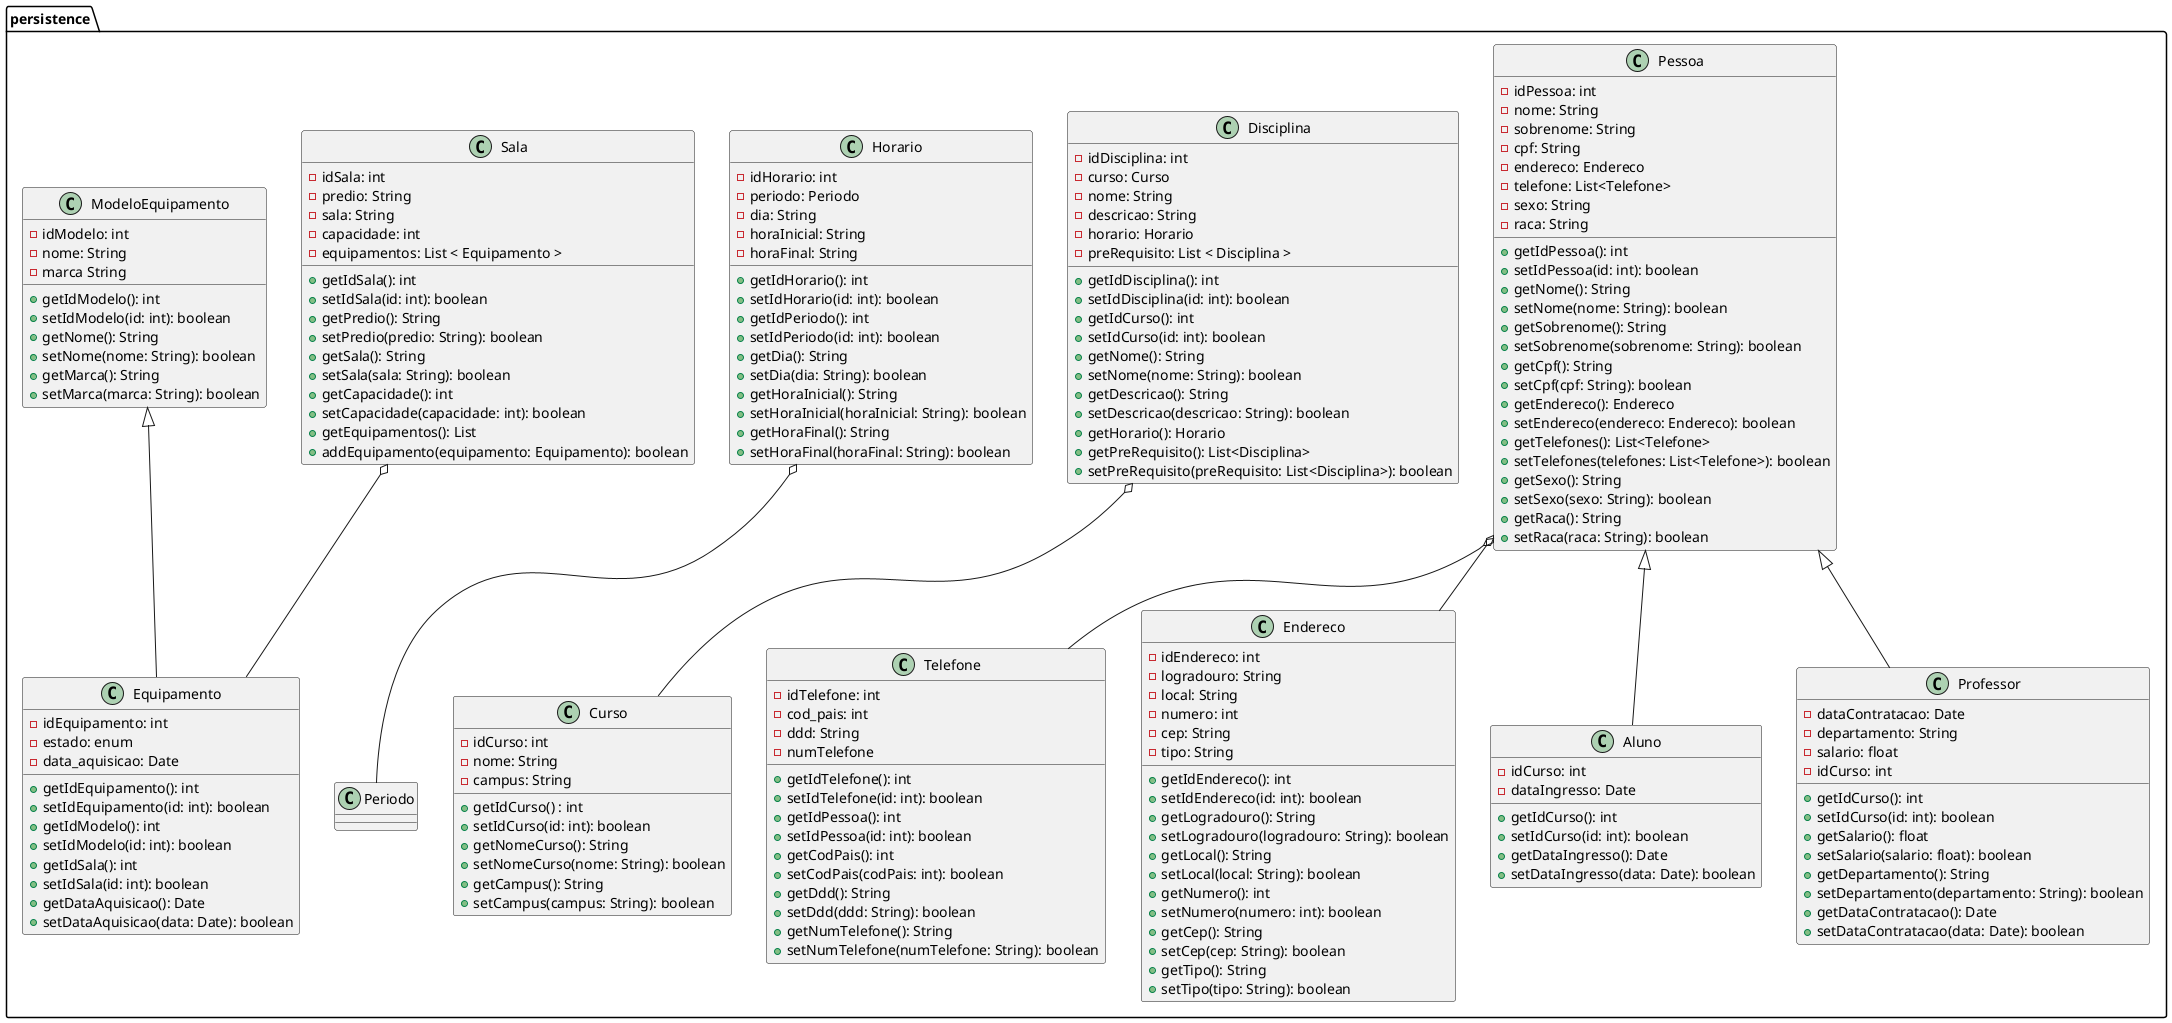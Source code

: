 @startuml trabalho_engenharia_persistence

package "persistence" {
    Pessoa o-- Telefone
    Pessoa o-- Endereco
    class Pessoa {
        - idPessoa: int
        - nome: String
        - sobrenome: String
        - cpf: String
        - endereco: Endereco
        - telefone: List<Telefone>
        - sexo: String
        - raca: String

        + getIdPessoa(): int
        + setIdPessoa(id: int): boolean
        + getNome(): String
        + setNome(nome: String): boolean
        + getSobrenome(): String
        + setSobrenome(sobrenome: String): boolean
        + getCpf(): String
        + setCpf(cpf: String): boolean
        + getEndereco(): Endereco
        + setEndereco(endereco: Endereco): boolean
        + getTelefones(): List<Telefone>
        + setTelefones(telefones: List<Telefone>): boolean
        + getSexo(): String
        + setSexo(sexo: String): boolean
        + getRaca(): String
        + setRaca(raca: String): boolean
    }

    Pessoa <|-- Aluno
    class Aluno {
        - idCurso: int
        - dataIngresso: Date

        + getIdCurso(): int
        + setIdCurso(id: int): boolean
        + getDataIngresso(): Date
        + setDataIngresso(data: Date): boolean
    }

    Pessoa <|-- Professor
    class Professor {
        - dataContratacao: Date
        - departamento: String
        - salario: float
        - idCurso: int

        + getIdCurso(): int
        + setIdCurso(id: int): boolean
        + getSalario(): float
        + setSalario(salario: float): boolean
        + getDepartamento(): String
        + setDepartamento(departamento: String): boolean
        + getDataContratacao(): Date
        + setDataContratacao(data: Date): boolean
    }

    class Endereco {
        - idEndereco: int
        - logradouro: String
        - local: String
        - numero: int
        - cep: String
        - tipo: String

        + getIdEndereco(): int
        + setIdEndereco(id: int): boolean
        + getLogradouro(): String
        + setLogradouro(logradouro: String): boolean
        + getLocal(): String
        + setLocal(local: String): boolean
        + getNumero(): int
        + setNumero(numero: int): boolean
        + getCep(): String
        + setCep(cep: String): boolean
        + getTipo(): String
        + setTipo(tipo: String): boolean
    }

    class Telefone {
        - idTelefone: int
        - cod_pais: int
        - ddd: String
        - numTelefone

        + getIdTelefone(): int
        + setIdTelefone(id: int): boolean
        + getIdPessoa(): int
        + setIdPessoa(id: int): boolean
        + getCodPais(): int
        + setCodPais(codPais: int): boolean
        + getDdd(): String
        + setDdd(ddd: String): boolean
        + getNumTelefone(): String
        + setNumTelefone(numTelefone: String): boolean
    }
    class Curso{
        - idCurso: int
        - nome: String
        - campus: String

        + getIdCurso() : int
        + setIdCurso(id: int): boolean
        + getNomeCurso(): String
        + setNomeCurso(nome: String): boolean
        + getCampus(): String
        + setCampus(campus: String): boolean

    }

    Disciplina o-- Curso
    class Disciplina {
        - idDisciplina: int
        - curso: Curso
        - nome: String
        - descricao: String
        - horario: Horario
        - preRequisito: List < Disciplina >

        + getIdDisciplina(): int
        + setIdDisciplina(id: int): boolean
        + getIdCurso(): int
        + setIdCurso(id: int): boolean
        + getNome(): String
        + setNome(nome: String): boolean
        + getDescricao(): String
        + setDescricao(descricao: String): boolean
        + getHorario(): Horario
        + getPreRequisito(): List<Disciplina>
        + setPreRequisito(preRequisito: List<Disciplina>): boolean
    }

    Horario o-- Periodo
    class Horario {
        - idHorario: int
        - periodo: Periodo
        - dia: String
        - horaInicial: String
        - horaFinal: String

        + getIdHorario(): int
        + setIdHorario(id: int): boolean
        + getIdPeriodo(): int
        + setIdPeriodo(id: int): boolean
        + getDia(): String
        + setDia(dia: String): boolean
        + getHoraInicial(): String
        + setHoraInicial(horaInicial: String): boolean
        + getHoraFinal(): String
        + setHoraFinal(horaFinal: String): boolean
    }
    
    Sala o-- Equipamento
    class Sala {
        - idSala: int
        - predio: String
        - sala: String
        - capacidade: int
        - equipamentos: List < Equipamento >

        + getIdSala(): int
        + setIdSala(id: int): boolean
        + getPredio(): String
        + setPredio(predio: String): boolean
        + getSala(): String
        + setSala(sala: String): boolean
        + getCapacidade(): int
        + setCapacidade(capacidade: int): boolean
        + getEquipamentos(): List
        + addEquipamento(equipamento: Equipamento): boolean
    }

    class ModeloEquipamento {
        - idModelo: int
        - nome: String
        - marca String

        + getIdModelo(): int
        + setIdModelo(id: int): boolean
        + getNome(): String
        + setNome(nome: String): boolean
        + getMarca(): String
        + setMarca(marca: String): boolean
    }

    ModeloEquipamento <|-- Equipamento
    class Equipamento {
        - idEquipamento: int
        - estado: enum
        - data_aquisicao: Date
        
        + getIdEquipamento(): int
        + setIdEquipamento(id: int): boolean
        + getIdModelo(): int
        + setIdModelo(id: int): boolean
        + getIdSala(): int
        + setIdSala(id: int): boolean
        + getDataAquisicao(): Date
        + setDataAquisicao(data: Date): boolean
    }

    
}

@enduml